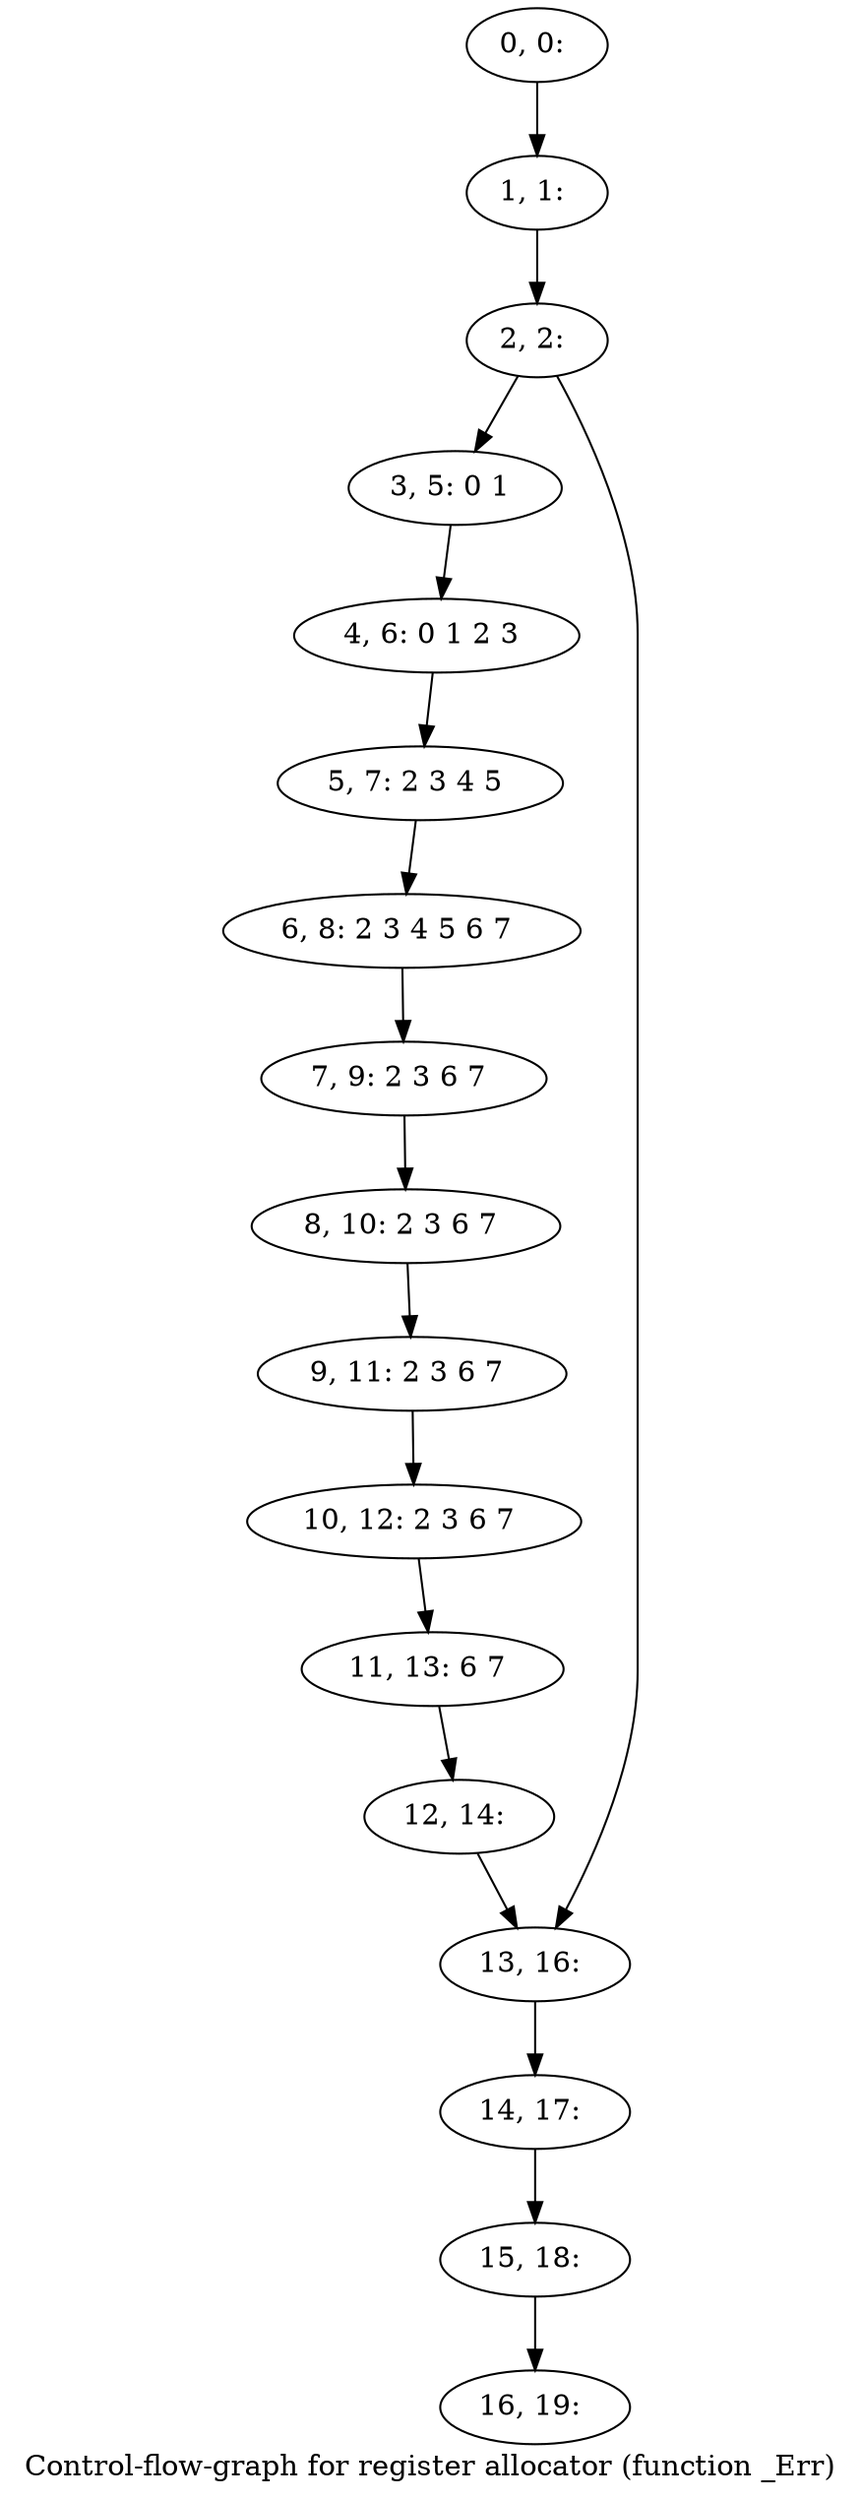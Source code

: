 digraph G {
graph [label="Control-flow-graph for register allocator (function _Err)"]
0[label="0, 0: "];
1[label="1, 1: "];
2[label="2, 2: "];
3[label="3, 5: 0 1 "];
4[label="4, 6: 0 1 2 3 "];
5[label="5, 7: 2 3 4 5 "];
6[label="6, 8: 2 3 4 5 6 7 "];
7[label="7, 9: 2 3 6 7 "];
8[label="8, 10: 2 3 6 7 "];
9[label="9, 11: 2 3 6 7 "];
10[label="10, 12: 2 3 6 7 "];
11[label="11, 13: 6 7 "];
12[label="12, 14: "];
13[label="13, 16: "];
14[label="14, 17: "];
15[label="15, 18: "];
16[label="16, 19: "];
0->1 ;
1->2 ;
2->3 ;
2->13 ;
3->4 ;
4->5 ;
5->6 ;
6->7 ;
7->8 ;
8->9 ;
9->10 ;
10->11 ;
11->12 ;
12->13 ;
13->14 ;
14->15 ;
15->16 ;
}
